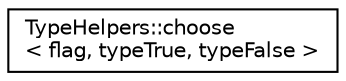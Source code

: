 digraph "Graphical Class Hierarchy"
{
  edge [fontname="Helvetica",fontsize="10",labelfontname="Helvetica",labelfontsize="10"];
  node [fontname="Helvetica",fontsize="10",shape=record];
  rankdir="LR";
  Node0 [label="TypeHelpers::choose\l\< flag, typeTrue, typeFalse \>",height=0.2,width=0.4,color="black", fillcolor="white", style="filled",URL="$structTypeHelpers_1_1choose.html"];
}

